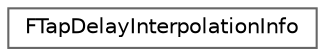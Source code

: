 digraph "Graphical Class Hierarchy"
{
 // INTERACTIVE_SVG=YES
 // LATEX_PDF_SIZE
  bgcolor="transparent";
  edge [fontname=Helvetica,fontsize=10,labelfontname=Helvetica,labelfontsize=10];
  node [fontname=Helvetica,fontsize=10,shape=box,height=0.2,width=0.4];
  rankdir="LR";
  Node0 [id="Node000000",label="FTapDelayInterpolationInfo",height=0.2,width=0.4,color="grey40", fillcolor="white", style="filled",URL="$d3/d4d/structFTapDelayInterpolationInfo.html",tooltip=" "];
}
